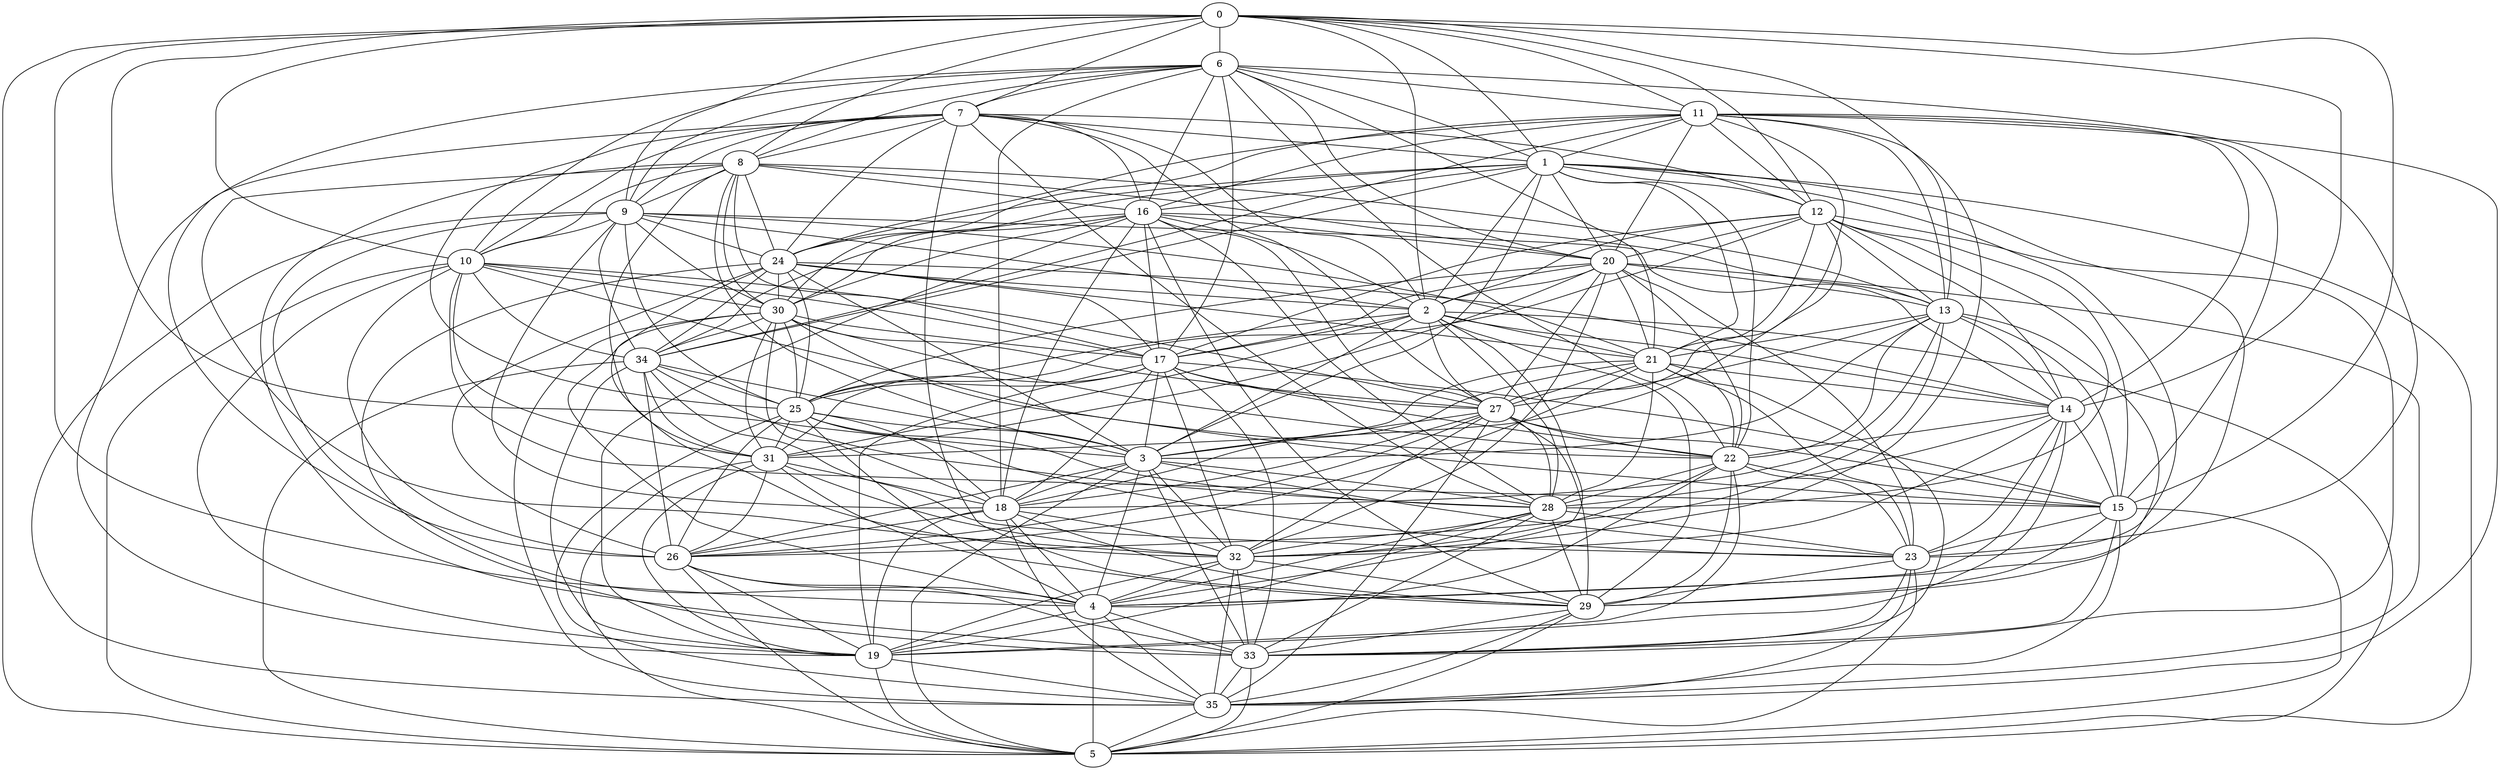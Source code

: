 graph G {
0;
1;
2;
3;
4;
5;
6;
7;
8;
9;
10;
11;
12;
13;
14;
15;
16;
17;
18;
19;
20;
21;
22;
23;
24;
25;
26;
27;
28;
29;
30;
31;
32;
33;
34;
35;
0--1 ;
0--2 ;
0--3 ;
0--4 ;
0--5 ;
0--6 ;
0--7 ;
0--8 ;
0--9 ;
0--10 ;
0--11 ;
0--12 ;
0--13 ;
0--14 ;
0--15 ;
6--16 ;
6--17 ;
6--18 ;
6--19 ;
6--11 ;
6--7 ;
6--8 ;
6--9 ;
6--10 ;
6--1 ;
6--20 ;
6--21 ;
6--22 ;
6--23 ;
7--24 ;
7--25 ;
7--26 ;
7--1 ;
7--12 ;
7--8 ;
7--9 ;
7--10 ;
7--16 ;
7--2 ;
7--27 ;
7--28 ;
7--29 ;
8--30 ;
8--31 ;
8--16 ;
8--20 ;
8--13 ;
8--9 ;
8--10 ;
8--24 ;
8--17 ;
8--3 ;
8--32 ;
8--33 ;
9--34 ;
9--24 ;
9--2 ;
9--21 ;
9--14 ;
9--10 ;
9--30 ;
9--25 ;
9--18 ;
9--4 ;
9--35 ;
10--30 ;
10--17 ;
10--27 ;
10--22 ;
10--15 ;
10--34 ;
10--31 ;
10--26 ;
10--19 ;
10--5 ;
11--20 ;
11--27 ;
11--32 ;
11--35 ;
11--1 ;
11--16 ;
11--24 ;
11--30 ;
11--34 ;
11--12 ;
11--13 ;
11--14 ;
11--15 ;
1--2 ;
1--3 ;
1--4 ;
1--5 ;
1--12 ;
1--16 ;
1--24 ;
1--30 ;
1--34 ;
1--20 ;
1--21 ;
1--22 ;
1--23 ;
16--17 ;
16--18 ;
16--19 ;
16--20 ;
16--13 ;
16--24 ;
16--30 ;
16--34 ;
16--2 ;
16--27 ;
16--28 ;
16--29 ;
24--25 ;
24--26 ;
24--2 ;
24--21 ;
24--14 ;
24--30 ;
24--34 ;
24--17 ;
24--3 ;
24--32 ;
24--33 ;
30--31 ;
30--17 ;
30--27 ;
30--22 ;
30--15 ;
30--34 ;
30--25 ;
30--18 ;
30--4 ;
30--35 ;
34--25 ;
34--3 ;
34--28 ;
34--23 ;
34--31 ;
34--26 ;
34--19 ;
34--5 ;
12--21 ;
12--28 ;
12--33 ;
12--20 ;
12--2 ;
12--17 ;
12--25 ;
12--31 ;
12--13 ;
12--14 ;
12--15 ;
20--27 ;
20--32 ;
20--35 ;
20--13 ;
20--2 ;
20--17 ;
20--25 ;
20--31 ;
20--21 ;
20--22 ;
20--23 ;
2--3 ;
2--4 ;
2--5 ;
2--21 ;
2--14 ;
2--17 ;
2--25 ;
2--31 ;
2--27 ;
2--28 ;
2--29 ;
17--18 ;
17--19 ;
17--27 ;
17--22 ;
17--15 ;
17--25 ;
17--31 ;
17--3 ;
17--32 ;
17--33 ;
25--26 ;
25--3 ;
25--28 ;
25--23 ;
25--31 ;
25--18 ;
25--4 ;
25--35 ;
31--18 ;
31--32 ;
31--29 ;
31--26 ;
31--19 ;
31--5 ;
13--22 ;
13--29 ;
13--21 ;
13--27 ;
13--3 ;
13--18 ;
13--26 ;
13--14 ;
13--15 ;
21--28 ;
21--33 ;
21--14 ;
21--27 ;
21--3 ;
21--18 ;
21--26 ;
21--22 ;
21--23 ;
27--32 ;
27--35 ;
27--22 ;
27--15 ;
27--3 ;
27--18 ;
27--26 ;
27--28 ;
27--29 ;
3--4 ;
3--5 ;
3--28 ;
3--23 ;
3--18 ;
3--26 ;
3--32 ;
3--33 ;
18--19 ;
18--32 ;
18--29 ;
18--26 ;
18--4 ;
18--35 ;
26--4 ;
26--33 ;
26--19 ;
26--5 ;
14--23 ;
14--22 ;
14--28 ;
14--32 ;
14--4 ;
14--19 ;
14--15 ;
22--29 ;
22--15 ;
22--28 ;
22--32 ;
22--4 ;
22--19 ;
22--23 ;
28--33 ;
28--23 ;
28--32 ;
28--4 ;
28--19 ;
28--29 ;
32--35 ;
32--29 ;
32--4 ;
32--19 ;
32--33 ;
4--5 ;
4--33 ;
4--19 ;
4--35 ;
19--35 ;
19--5 ;
15--23 ;
15--29 ;
15--33 ;
15--35 ;
15--5 ;
23--29 ;
23--33 ;
23--35 ;
23--5 ;
29--33 ;
29--35 ;
29--5 ;
33--35 ;
33--5 ;
35--5 ;
}

